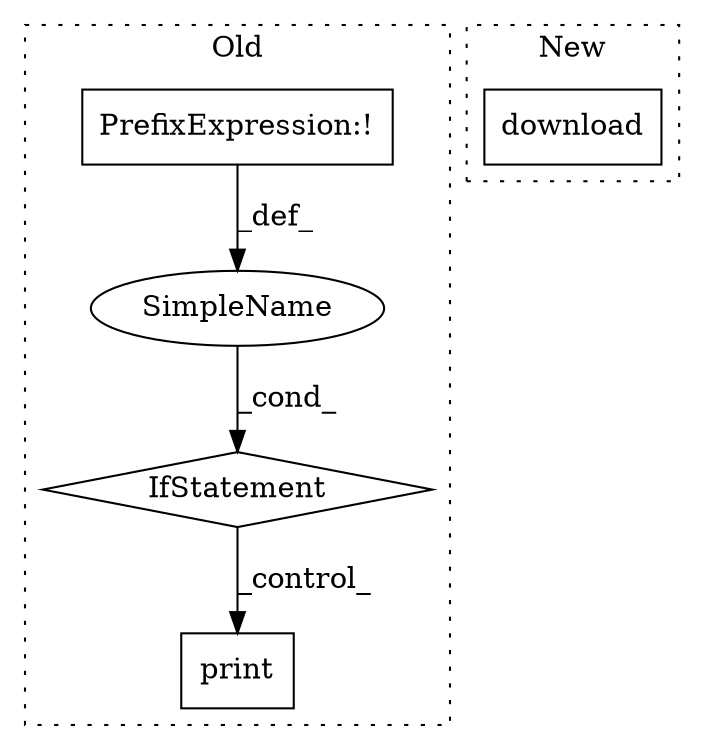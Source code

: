 digraph G {
subgraph cluster0 {
1 [label="print" a="32" s="1476,1527" l="6,1" shape="box"];
3 [label="IfStatement" a="25" s="1302,1354" l="4,2" shape="diamond"];
4 [label="PrefixExpression:!" a="38" s="1306" l="1" shape="box"];
5 [label="SimpleName" a="42" s="" l="" shape="ellipse"];
label = "Old";
style="dotted";
}
subgraph cluster1 {
2 [label="download" a="32" s="1087,1114" l="9,1" shape="box"];
label = "New";
style="dotted";
}
3 -> 1 [label="_control_"];
4 -> 5 [label="_def_"];
5 -> 3 [label="_cond_"];
}
